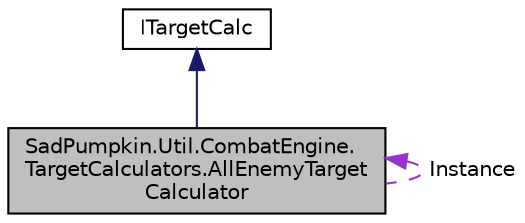 digraph "SadPumpkin.Util.CombatEngine.TargetCalculators.AllEnemyTargetCalculator"
{
 // LATEX_PDF_SIZE
  edge [fontname="Helvetica",fontsize="10",labelfontname="Helvetica",labelfontsize="10"];
  node [fontname="Helvetica",fontsize="10",shape=record];
  Node1 [label="SadPumpkin.Util.CombatEngine.\lTargetCalculators.AllEnemyTarget\lCalculator",height=0.2,width=0.4,color="black", fillcolor="grey75", style="filled", fontcolor="black",tooltip="Targeting logic for all Actors of a different Party."];
  Node2 -> Node1 [dir="back",color="midnightblue",fontsize="10",style="solid",fontname="Helvetica"];
  Node2 [label="ITargetCalc",height=0.2,width=0.4,color="black", fillcolor="white", style="filled",URL="$interface_sad_pumpkin_1_1_util_1_1_combat_engine_1_1_target_calculators_1_1_i_target_calc.html",tooltip="Interface defining a Targeting logic of an Action."];
  Node1 -> Node1 [dir="back",color="darkorchid3",fontsize="10",style="dashed",label=" Instance" ,fontname="Helvetica"];
}
